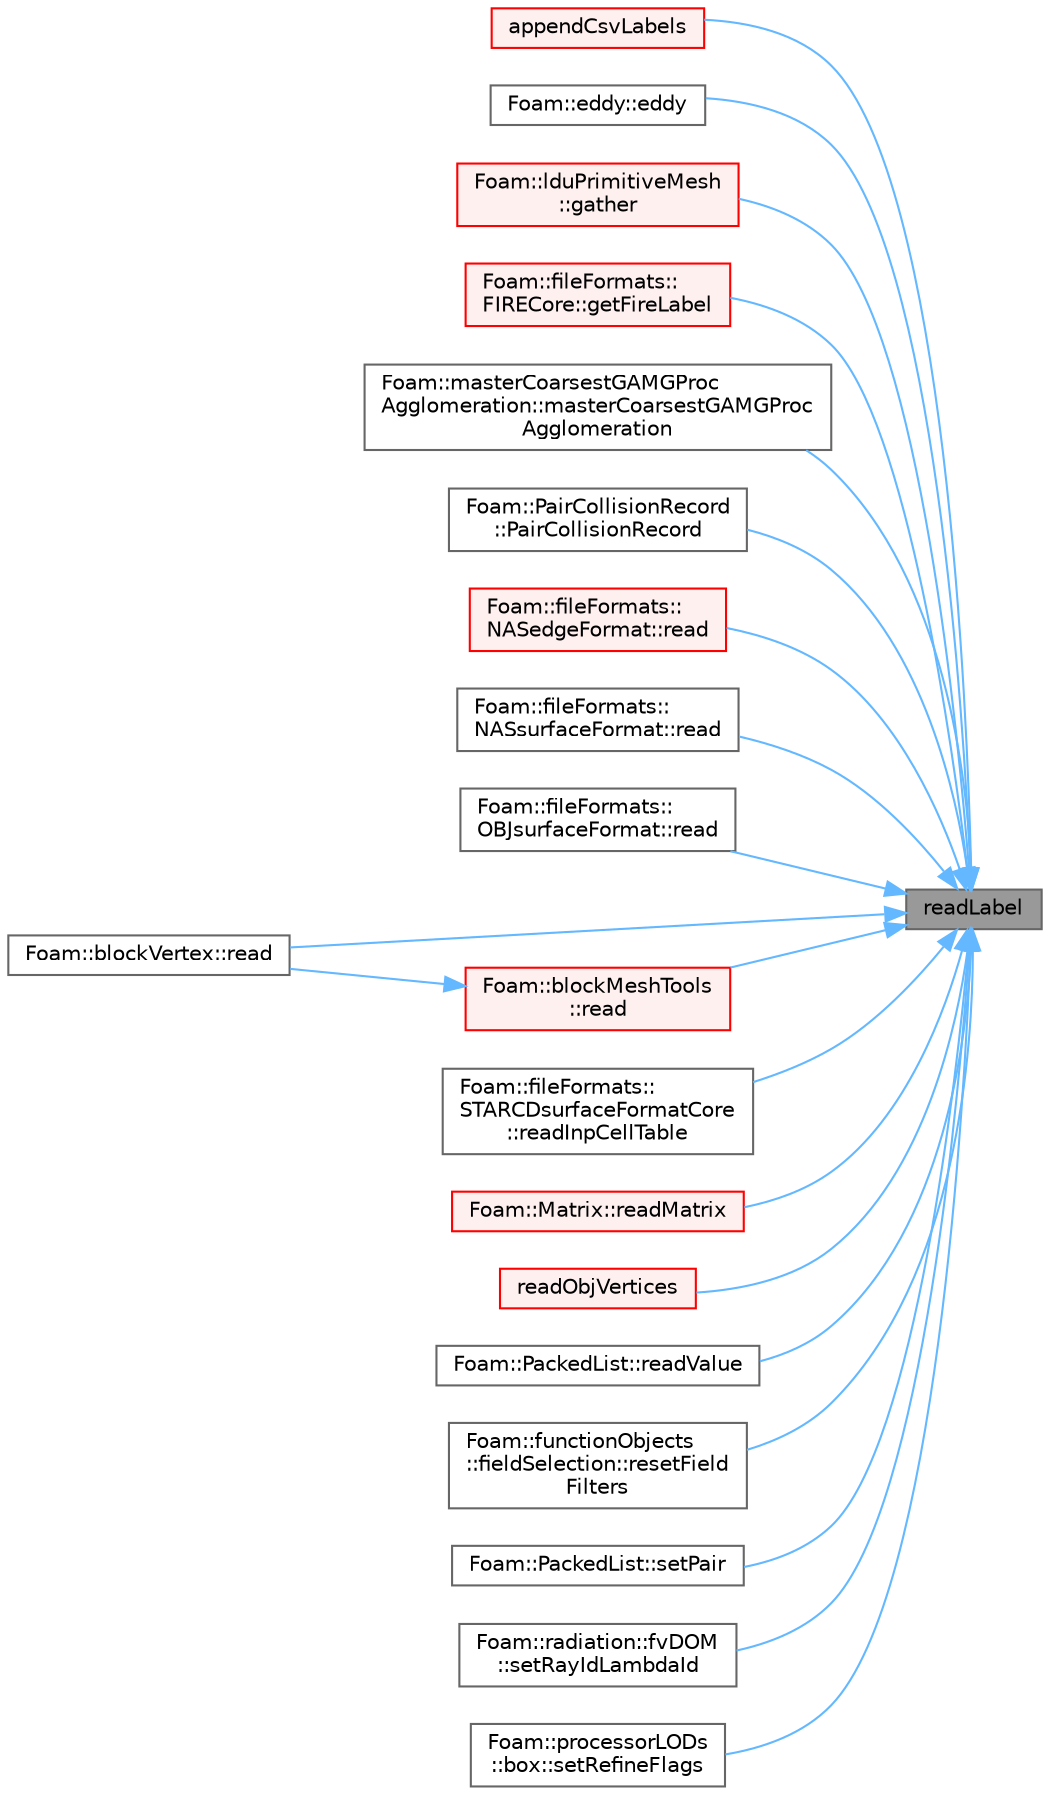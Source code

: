 digraph "readLabel"
{
 // LATEX_PDF_SIZE
  bgcolor="transparent";
  edge [fontname=Helvetica,fontsize=10,labelfontname=Helvetica,labelfontsize=10];
  node [fontname=Helvetica,fontsize=10,shape=box,height=0.2,width=0.4];
  rankdir="RL";
  Node1 [id="Node000001",label="readLabel",height=0.2,width=0.4,color="gray40", fillcolor="grey60", style="filled", fontcolor="black",tooltip=" "];
  Node1 -> Node2 [id="edge1_Node000001_Node000002",dir="back",color="steelblue1",style="solid",tooltip=" "];
  Node2 [id="Node000002",label="appendCsvLabels",height=0.2,width=0.4,color="red", fillcolor="#FFF0F0", style="filled",URL="$namespaceFoam.html#a9e1064767ec8f95c8f3a95c330eb8d4f",tooltip=" "];
  Node1 -> Node4 [id="edge2_Node000001_Node000004",dir="back",color="steelblue1",style="solid",tooltip=" "];
  Node4 [id="Node000004",label="Foam::eddy::eddy",height=0.2,width=0.4,color="grey40", fillcolor="white", style="filled",URL="$classFoam_1_1eddy.html#a7fe19fc548afa1801cec985155b6419f",tooltip=" "];
  Node1 -> Node5 [id="edge3_Node000001_Node000005",dir="back",color="steelblue1",style="solid",tooltip=" "];
  Node5 [id="Node000005",label="Foam::lduPrimitiveMesh\l::gather",height=0.2,width=0.4,color="red", fillcolor="#FFF0F0", style="filled",URL="$classFoam_1_1lduPrimitiveMesh.html#ad7514c3eec68fa18c472b5dfe1c2b5a4",tooltip=" "];
  Node1 -> Node7 [id="edge4_Node000001_Node000007",dir="back",color="steelblue1",style="solid",tooltip=" "];
  Node7 [id="Node000007",label="Foam::fileFormats::\lFIRECore::getFireLabel",height=0.2,width=0.4,color="red", fillcolor="#FFF0F0", style="filled",URL="$classFoam_1_1fileFormats_1_1FIRECore.html#afd91e544cae768f0d4fe31af705e0332",tooltip=" "];
  Node1 -> Node10 [id="edge5_Node000001_Node000010",dir="back",color="steelblue1",style="solid",tooltip=" "];
  Node10 [id="Node000010",label="Foam::masterCoarsestGAMGProc\lAgglomeration::masterCoarsestGAMGProc\lAgglomeration",height=0.2,width=0.4,color="grey40", fillcolor="white", style="filled",URL="$classFoam_1_1masterCoarsestGAMGProcAgglomeration.html#aedf4e751e0bd5bfb148a493a42e2cbc2",tooltip=" "];
  Node1 -> Node11 [id="edge6_Node000001_Node000011",dir="back",color="steelblue1",style="solid",tooltip=" "];
  Node11 [id="Node000011",label="Foam::PairCollisionRecord\l::PairCollisionRecord",height=0.2,width=0.4,color="grey40", fillcolor="white", style="filled",URL="$classFoam_1_1PairCollisionRecord.html#ac128b0c7366baead4a0d0460807e1f78",tooltip=" "];
  Node1 -> Node12 [id="edge7_Node000001_Node000012",dir="back",color="steelblue1",style="solid",tooltip=" "];
  Node12 [id="Node000012",label="Foam::fileFormats::\lNASedgeFormat::read",height=0.2,width=0.4,color="red", fillcolor="#FFF0F0", style="filled",URL="$classFoam_1_1fileFormats_1_1NASedgeFormat.html#aac62a95b7f69eed43bd935d692831804",tooltip=" "];
  Node1 -> Node14 [id="edge8_Node000001_Node000014",dir="back",color="steelblue1",style="solid",tooltip=" "];
  Node14 [id="Node000014",label="Foam::fileFormats::\lNASsurfaceFormat::read",height=0.2,width=0.4,color="grey40", fillcolor="white", style="filled",URL="$classFoam_1_1fileFormats_1_1NASsurfaceFormat.html#aac62a95b7f69eed43bd935d692831804",tooltip=" "];
  Node1 -> Node15 [id="edge9_Node000001_Node000015",dir="back",color="steelblue1",style="solid",tooltip=" "];
  Node15 [id="Node000015",label="Foam::fileFormats::\lOBJsurfaceFormat::read",height=0.2,width=0.4,color="grey40", fillcolor="white", style="filled",URL="$classFoam_1_1fileFormats_1_1OBJsurfaceFormat.html#aac62a95b7f69eed43bd935d692831804",tooltip=" "];
  Node1 -> Node16 [id="edge10_Node000001_Node000016",dir="back",color="steelblue1",style="solid",tooltip=" "];
  Node16 [id="Node000016",label="Foam::blockVertex::read",height=0.2,width=0.4,color="grey40", fillcolor="white", style="filled",URL="$classFoam_1_1blockVertex.html#a2791788aa3a8b39b5b0247520be4d42d",tooltip=" "];
  Node1 -> Node17 [id="edge11_Node000001_Node000017",dir="back",color="steelblue1",style="solid",tooltip=" "];
  Node17 [id="Node000017",label="Foam::blockMeshTools\l::read",height=0.2,width=0.4,color="red", fillcolor="#FFF0F0", style="filled",URL="$namespaceFoam_1_1blockMeshTools.html#a94c5c284753d98d022c56c45e670a23c",tooltip=" "];
  Node17 -> Node16 [id="edge12_Node000017_Node000016",dir="back",color="steelblue1",style="solid",tooltip=" "];
  Node1 -> Node20 [id="edge13_Node000001_Node000020",dir="back",color="steelblue1",style="solid",tooltip=" "];
  Node20 [id="Node000020",label="Foam::fileFormats::\lSTARCDsurfaceFormatCore\l::readInpCellTable",height=0.2,width=0.4,color="grey40", fillcolor="white", style="filled",URL="$classFoam_1_1fileFormats_1_1STARCDsurfaceFormatCore.html#aed20e23a7d25276d71594ad7eb75914a",tooltip=" "];
  Node1 -> Node21 [id="edge14_Node000001_Node000021",dir="back",color="steelblue1",style="solid",tooltip=" "];
  Node21 [id="Node000021",label="Foam::Matrix::readMatrix",height=0.2,width=0.4,color="red", fillcolor="#FFF0F0", style="filled",URL="$classFoam_1_1Matrix.html#a347055969949441fc0d5256d837462a5",tooltip=" "];
  Node1 -> Node23 [id="edge15_Node000001_Node000023",dir="back",color="steelblue1",style="solid",tooltip=" "];
  Node23 [id="Node000023",label="readObjVertices",height=0.2,width=0.4,color="red", fillcolor="#FFF0F0", style="filled",URL="$namespaceFoam.html#a75507c36cb655bbe9cc9a15ef927e848",tooltip=" "];
  Node1 -> Node26 [id="edge16_Node000001_Node000026",dir="back",color="steelblue1",style="solid",tooltip=" "];
  Node26 [id="Node000026",label="Foam::PackedList::readValue",height=0.2,width=0.4,color="grey40", fillcolor="white", style="filled",URL="$classFoam_1_1PackedList.html#a1b704aff1fcc5f4e5d5e4dffeba4d46d",tooltip=" "];
  Node1 -> Node27 [id="edge17_Node000001_Node000027",dir="back",color="steelblue1",style="solid",tooltip=" "];
  Node27 [id="Node000027",label="Foam::functionObjects\l::fieldSelection::resetField\lFilters",height=0.2,width=0.4,color="grey40", fillcolor="white", style="filled",URL="$classFoam_1_1functionObjects_1_1fieldSelection.html#a9a80aeba492ee3d532380d471b5024d7",tooltip=" "];
  Node1 -> Node28 [id="edge18_Node000001_Node000028",dir="back",color="steelblue1",style="solid",tooltip=" "];
  Node28 [id="Node000028",label="Foam::PackedList::setPair",height=0.2,width=0.4,color="grey40", fillcolor="white", style="filled",URL="$classFoam_1_1PackedList.html#ab931a0d06214586bda46768157ad3d2d",tooltip=" "];
  Node1 -> Node29 [id="edge19_Node000001_Node000029",dir="back",color="steelblue1",style="solid",tooltip=" "];
  Node29 [id="Node000029",label="Foam::radiation::fvDOM\l::setRayIdLambdaId",height=0.2,width=0.4,color="grey40", fillcolor="white", style="filled",URL="$classFoam_1_1radiation_1_1fvDOM.html#acb7e1787d55b99b8fa41bdb7b530fcab",tooltip=" "];
  Node1 -> Node30 [id="edge20_Node000001_Node000030",dir="back",color="steelblue1",style="solid",tooltip=" "];
  Node30 [id="Node000030",label="Foam::processorLODs\l::box::setRefineFlags",height=0.2,width=0.4,color="grey40", fillcolor="white", style="filled",URL="$classFoam_1_1processorLODs_1_1box.html#a027cb68c39a54144949db6fb002a4766",tooltip=" "];
}
